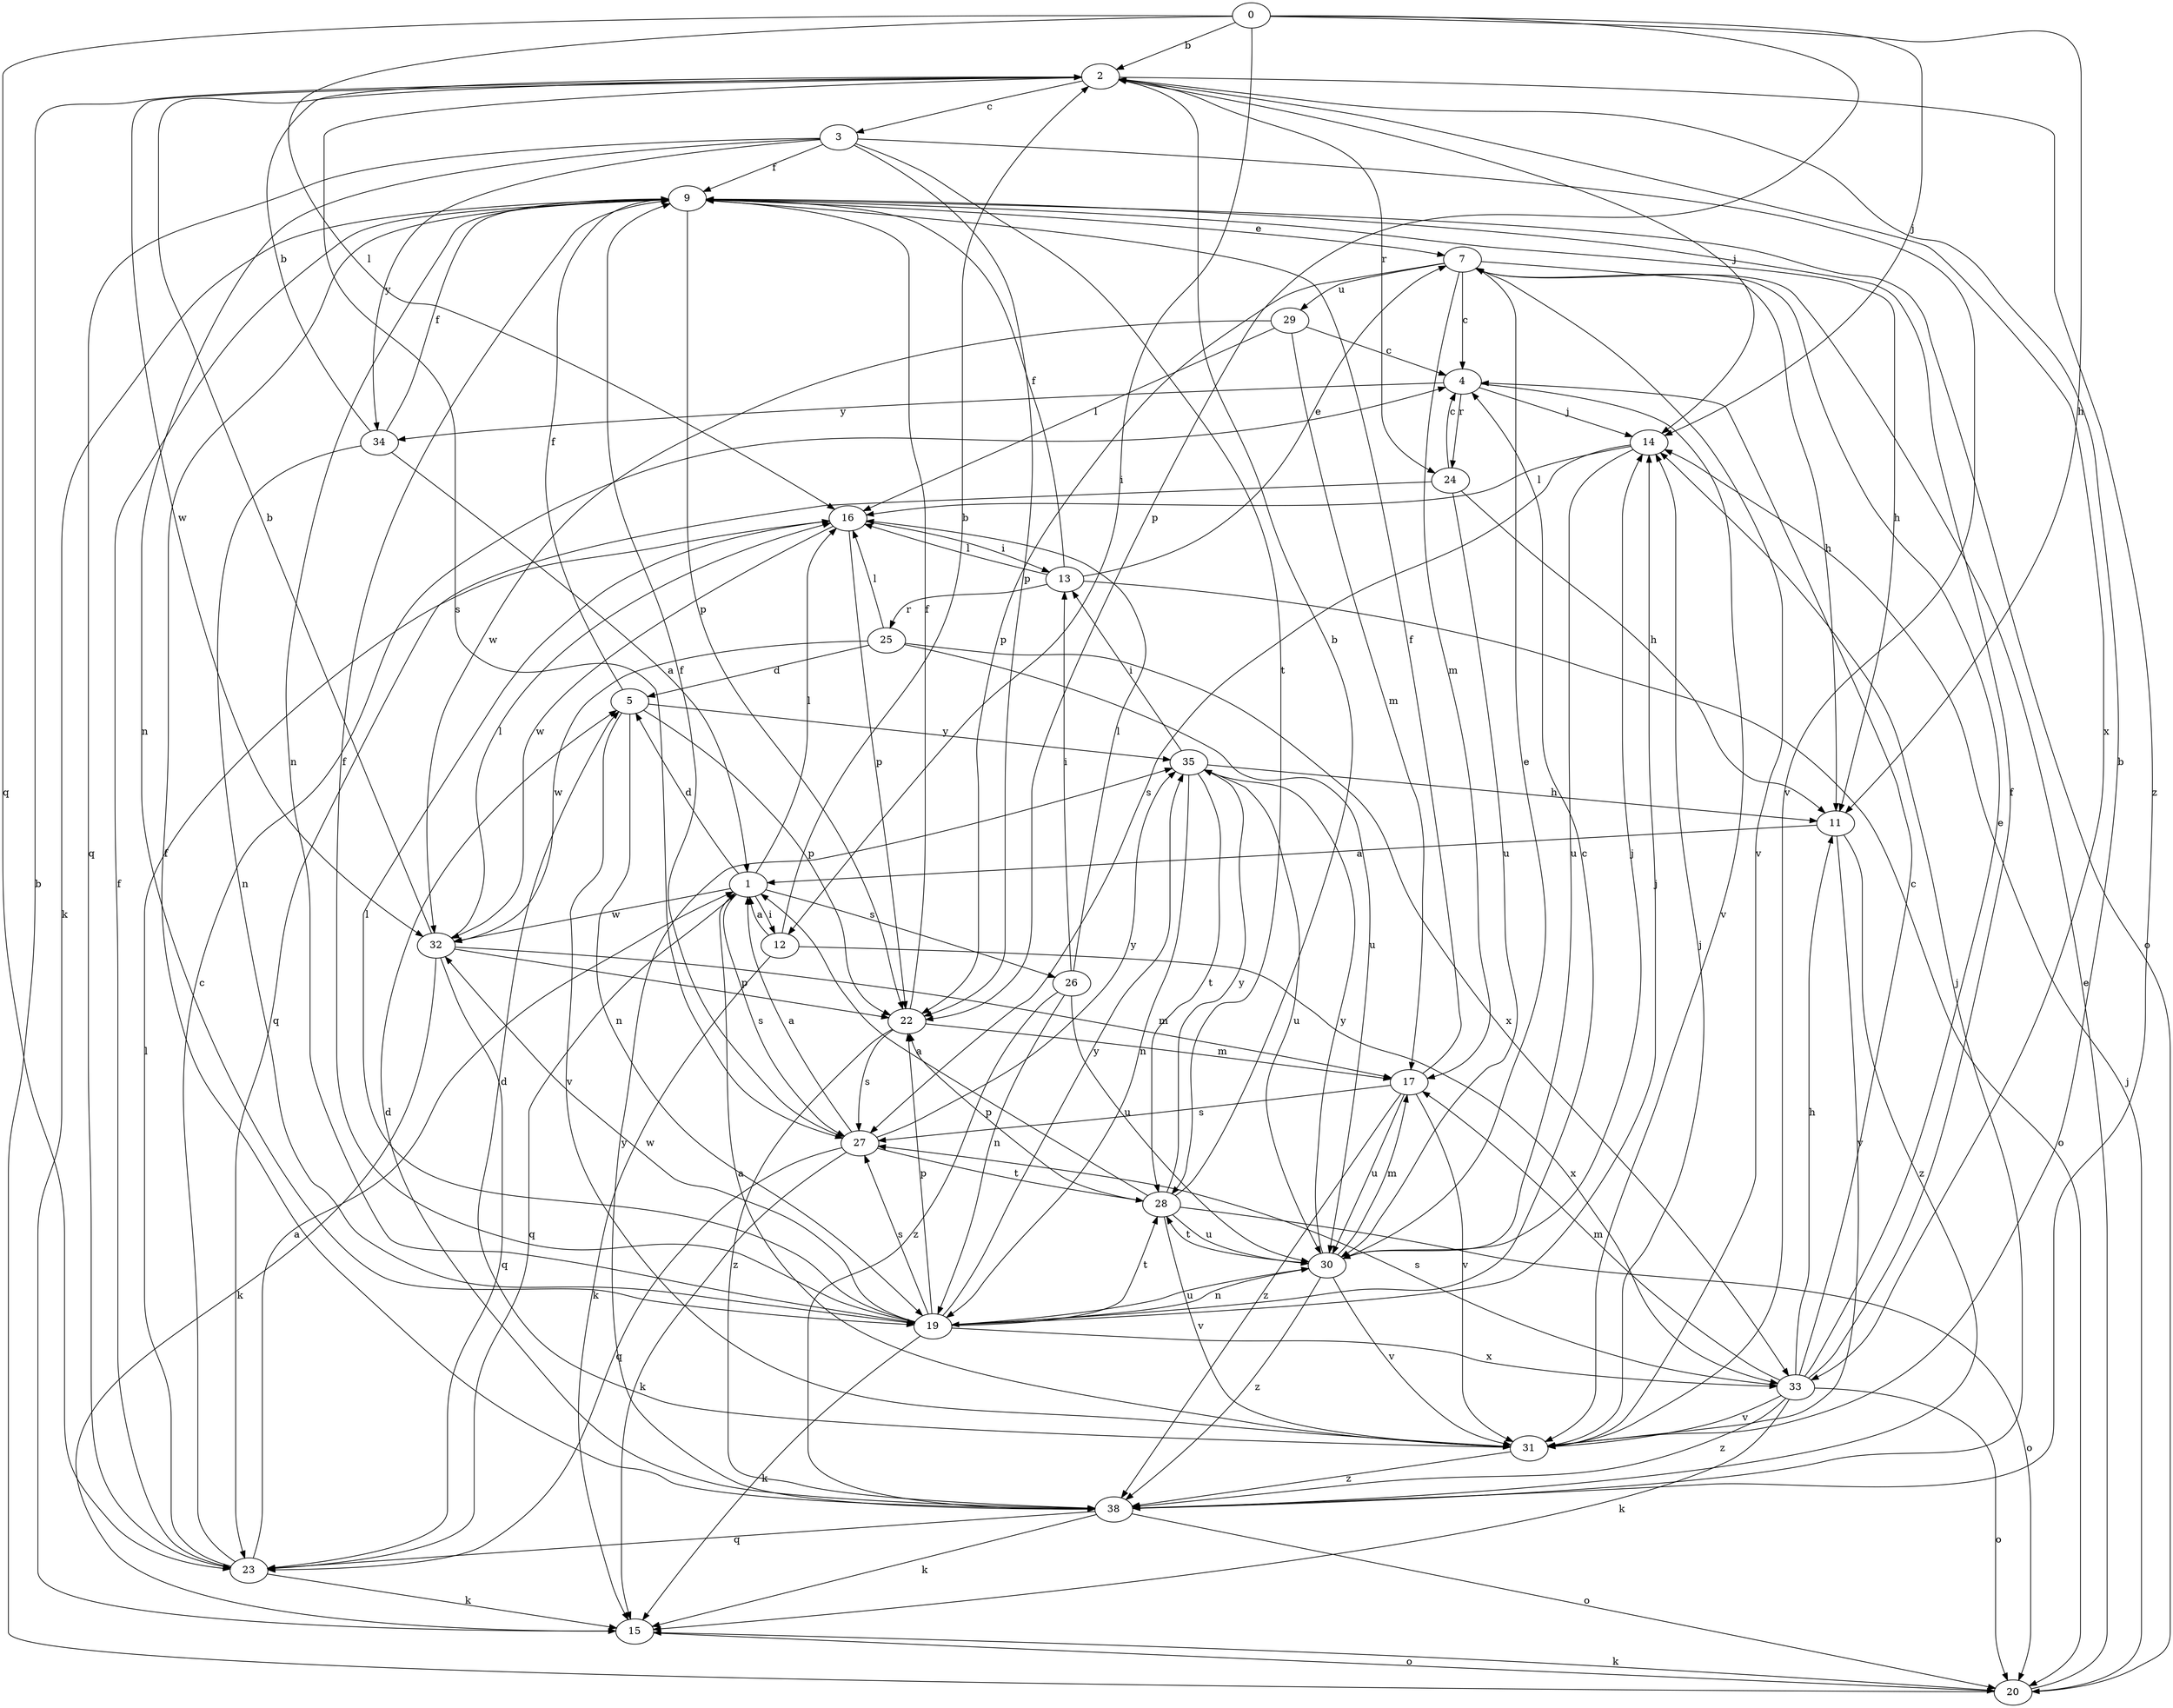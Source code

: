 strict digraph  {
0;
1;
2;
3;
4;
5;
7;
9;
11;
12;
13;
14;
15;
16;
17;
19;
20;
22;
23;
24;
25;
26;
27;
28;
29;
30;
31;
32;
33;
34;
35;
38;
0 -> 2  [label=b];
0 -> 11  [label=h];
0 -> 12  [label=i];
0 -> 14  [label=j];
0 -> 16  [label=l];
0 -> 22  [label=p];
0 -> 23  [label=q];
1 -> 5  [label=d];
1 -> 12  [label=i];
1 -> 16  [label=l];
1 -> 23  [label=q];
1 -> 26  [label=s];
1 -> 27  [label=s];
1 -> 32  [label=w];
2 -> 3  [label=c];
2 -> 14  [label=j];
2 -> 24  [label=r];
2 -> 27  [label=s];
2 -> 32  [label=w];
2 -> 33  [label=x];
2 -> 38  [label=z];
3 -> 9  [label=f];
3 -> 19  [label=n];
3 -> 22  [label=p];
3 -> 23  [label=q];
3 -> 28  [label=t];
3 -> 31  [label=v];
3 -> 34  [label=y];
4 -> 14  [label=j];
4 -> 24  [label=r];
4 -> 31  [label=v];
4 -> 34  [label=y];
5 -> 9  [label=f];
5 -> 19  [label=n];
5 -> 22  [label=p];
5 -> 31  [label=v];
5 -> 35  [label=y];
7 -> 4  [label=c];
7 -> 11  [label=h];
7 -> 17  [label=m];
7 -> 22  [label=p];
7 -> 29  [label=u];
7 -> 31  [label=v];
9 -> 7  [label=e];
9 -> 11  [label=h];
9 -> 15  [label=k];
9 -> 19  [label=n];
9 -> 20  [label=o];
9 -> 22  [label=p];
11 -> 1  [label=a];
11 -> 31  [label=v];
11 -> 38  [label=z];
12 -> 1  [label=a];
12 -> 2  [label=b];
12 -> 15  [label=k];
12 -> 33  [label=x];
13 -> 7  [label=e];
13 -> 9  [label=f];
13 -> 16  [label=l];
13 -> 20  [label=o];
13 -> 25  [label=r];
14 -> 16  [label=l];
14 -> 27  [label=s];
14 -> 30  [label=u];
15 -> 20  [label=o];
16 -> 13  [label=i];
16 -> 22  [label=p];
16 -> 32  [label=w];
17 -> 9  [label=f];
17 -> 27  [label=s];
17 -> 30  [label=u];
17 -> 31  [label=v];
17 -> 38  [label=z];
19 -> 4  [label=c];
19 -> 9  [label=f];
19 -> 14  [label=j];
19 -> 15  [label=k];
19 -> 16  [label=l];
19 -> 22  [label=p];
19 -> 27  [label=s];
19 -> 28  [label=t];
19 -> 30  [label=u];
19 -> 32  [label=w];
19 -> 33  [label=x];
19 -> 35  [label=y];
20 -> 2  [label=b];
20 -> 7  [label=e];
20 -> 14  [label=j];
20 -> 15  [label=k];
22 -> 9  [label=f];
22 -> 17  [label=m];
22 -> 27  [label=s];
22 -> 38  [label=z];
23 -> 1  [label=a];
23 -> 4  [label=c];
23 -> 9  [label=f];
23 -> 15  [label=k];
23 -> 16  [label=l];
24 -> 4  [label=c];
24 -> 11  [label=h];
24 -> 23  [label=q];
24 -> 30  [label=u];
25 -> 5  [label=d];
25 -> 16  [label=l];
25 -> 30  [label=u];
25 -> 32  [label=w];
25 -> 33  [label=x];
26 -> 13  [label=i];
26 -> 16  [label=l];
26 -> 19  [label=n];
26 -> 30  [label=u];
26 -> 38  [label=z];
27 -> 1  [label=a];
27 -> 9  [label=f];
27 -> 15  [label=k];
27 -> 23  [label=q];
27 -> 28  [label=t];
27 -> 35  [label=y];
28 -> 1  [label=a];
28 -> 2  [label=b];
28 -> 20  [label=o];
28 -> 22  [label=p];
28 -> 30  [label=u];
28 -> 31  [label=v];
28 -> 35  [label=y];
29 -> 4  [label=c];
29 -> 16  [label=l];
29 -> 17  [label=m];
29 -> 32  [label=w];
30 -> 7  [label=e];
30 -> 14  [label=j];
30 -> 17  [label=m];
30 -> 19  [label=n];
30 -> 28  [label=t];
30 -> 31  [label=v];
30 -> 35  [label=y];
30 -> 38  [label=z];
31 -> 1  [label=a];
31 -> 2  [label=b];
31 -> 5  [label=d];
31 -> 14  [label=j];
31 -> 38  [label=z];
32 -> 2  [label=b];
32 -> 15  [label=k];
32 -> 16  [label=l];
32 -> 17  [label=m];
32 -> 22  [label=p];
32 -> 23  [label=q];
33 -> 4  [label=c];
33 -> 7  [label=e];
33 -> 9  [label=f];
33 -> 11  [label=h];
33 -> 15  [label=k];
33 -> 17  [label=m];
33 -> 20  [label=o];
33 -> 27  [label=s];
33 -> 31  [label=v];
33 -> 38  [label=z];
34 -> 1  [label=a];
34 -> 2  [label=b];
34 -> 9  [label=f];
34 -> 19  [label=n];
35 -> 11  [label=h];
35 -> 13  [label=i];
35 -> 19  [label=n];
35 -> 28  [label=t];
35 -> 30  [label=u];
38 -> 5  [label=d];
38 -> 9  [label=f];
38 -> 14  [label=j];
38 -> 15  [label=k];
38 -> 20  [label=o];
38 -> 23  [label=q];
38 -> 35  [label=y];
}
